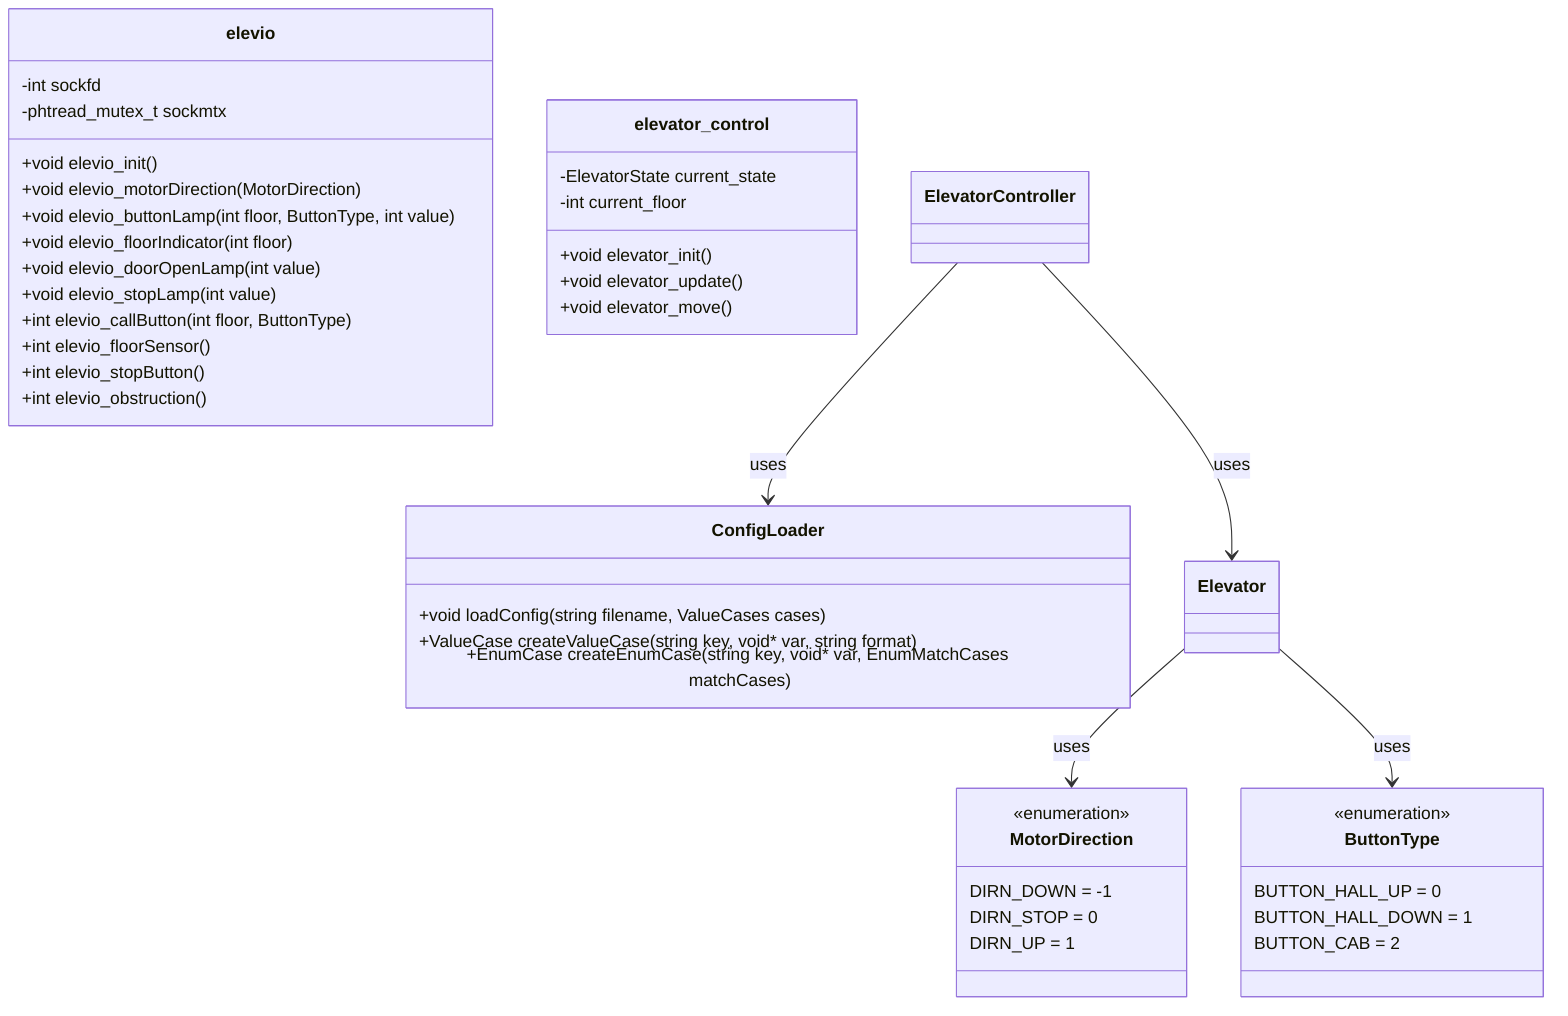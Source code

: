 classDiagram
    class elevio {
        -int sockfd
        -phtread_mutex_t sockmtx
        +void elevio_init()
        +void elevio_motorDirection(MotorDirection)
        +void elevio_buttonLamp(int floor, ButtonType, int value)
        +void elevio_floorIndicator(int floor)
        +void elevio_doorOpenLamp(int value)
        +void elevio_stopLamp(int value)
        +int elevio_callButton(int floor, ButtonType)
        +int elevio_floorSensor()
        +int elevio_stopButton()
        +int elevio_obstruction()
    }

    class elevator_control {
        -ElevatorState current_state    
        -int current_floor
        +void elevator_init()
        +void elevator_update()
        +void elevator_move()
    }

    class ConfigLoader {
        +void loadConfig(string filename, ValueCases cases)
        +ValueCase createValueCase(string key, void* var, string format)
        +EnumCase createEnumCase(string key, void* var, EnumMatchCases matchCases)
    }

    %% Enums
    class MotorDirection {
        <<enumeration>>
        DIRN_DOWN = -1
        DIRN_STOP = 0
        DIRN_UP = 1
    }

    class ButtonType {
        <<enumeration>>
        BUTTON_HALL_UP = 0
        BUTTON_HALL_DOWN = 1
        BUTTON_CAB = 2
    }

    %% Relationships
    ElevatorController --> Elevator : uses
    ElevatorController --> ConfigLoader : uses
    Elevator --> MotorDirection : uses
    Elevator --> ButtonType : uses